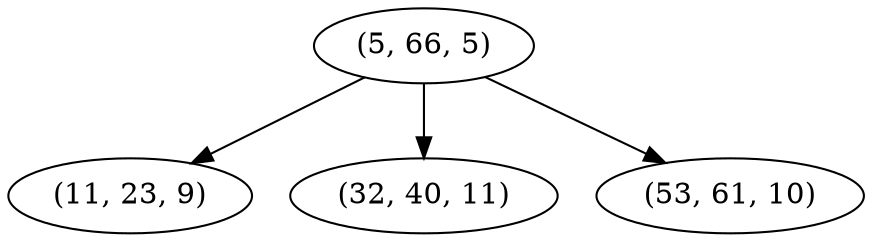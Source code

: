 digraph tree {
    "(5, 66, 5)";
    "(11, 23, 9)";
    "(32, 40, 11)";
    "(53, 61, 10)";
    "(5, 66, 5)" -> "(11, 23, 9)";
    "(5, 66, 5)" -> "(32, 40, 11)";
    "(5, 66, 5)" -> "(53, 61, 10)";
}
